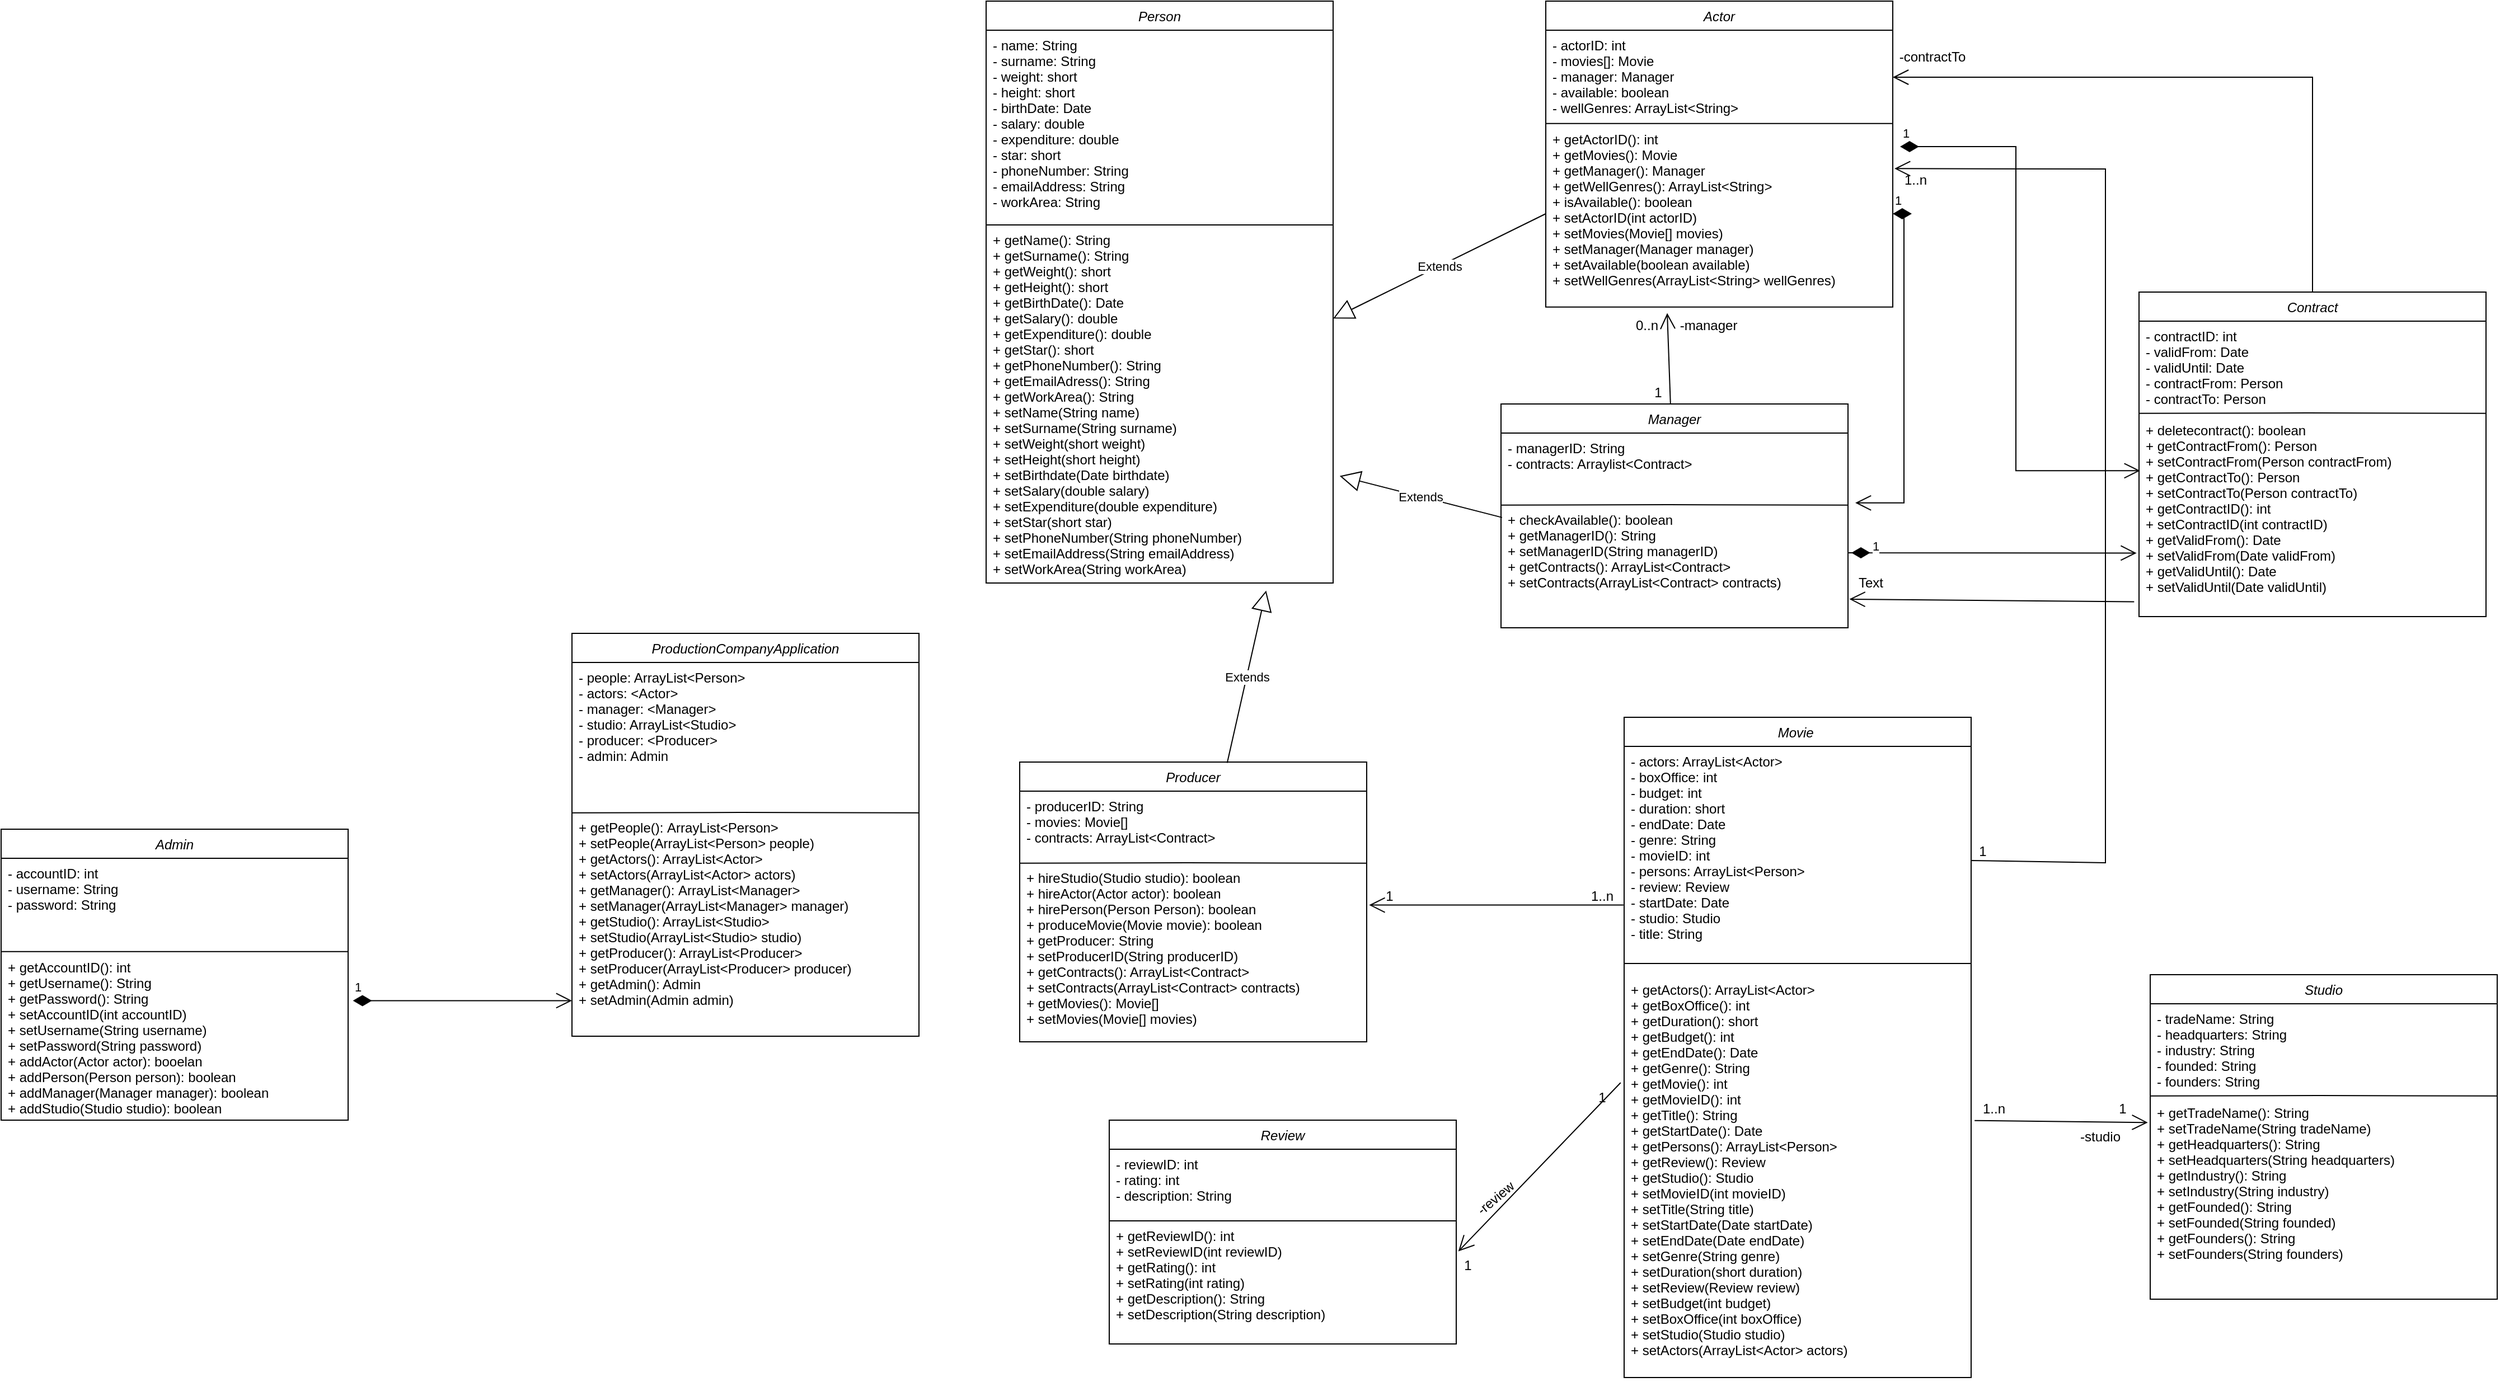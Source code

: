 <mxfile version="18.0.1" type="device"><diagram id="C5RBs43oDa-KdzZeNtuy" name="Page-1"><mxGraphModel dx="2310" dy="781" grid="1" gridSize="10" guides="1" tooltips="1" connect="1" arrows="1" fold="1" page="1" pageScale="1" pageWidth="827" pageHeight="1169" math="0" shadow="0"><root><mxCell id="WIyWlLk6GJQsqaUBKTNV-0"/><mxCell id="WIyWlLk6GJQsqaUBKTNV-1" parent="WIyWlLk6GJQsqaUBKTNV-0"/><mxCell id="zkfFHV4jXpPFQw0GAbJ--0" value="Movie " style="swimlane;fontStyle=2;align=center;verticalAlign=top;childLayout=stackLayout;horizontal=1;startSize=26;horizontalStack=0;resizeParent=1;resizeLast=0;collapsible=1;marginBottom=0;rounded=0;shadow=0;strokeWidth=1;" parent="WIyWlLk6GJQsqaUBKTNV-1" vertex="1"><mxGeometry x="820" y="660" width="310" height="590" as="geometry"><mxRectangle x="230" y="140" width="160" height="26" as="alternateBounds"/></mxGeometry></mxCell><mxCell id="zkfFHV4jXpPFQw0GAbJ--1" value="- actors: ArrayList&lt;Actor&gt;&#10;- boxOffice: int&#10;- budget: int&#10;- duration: short&#10;- endDate: Date&#10;- genre: String&#10;- movieID: int&#10;- persons: ArrayList&lt;Person&gt;&#10;- review: Review&#10;- startDate: Date&#10;- studio: Studio&#10;- title: String&#10;&#10;" style="text;align=left;verticalAlign=top;spacingLeft=4;spacingRight=4;overflow=hidden;rotatable=0;points=[[0,0.5],[1,0.5]];portConstraint=eastwest;" parent="zkfFHV4jXpPFQw0GAbJ--0" vertex="1"><mxGeometry y="26" width="310" height="204" as="geometry"/></mxCell><mxCell id="NQ-NGwMy4foKCAZ9MN_8-1" value="+ getActors(): ArrayList&lt;Actor&gt;&#10;+ getBoxOffice(): int&#10;+ getDuration(): short &#10;+ getBudget(): int&#10;+ getEndDate(): Date&#10;+ getGenre(): String&#10;+ getMovie(): int&#10;+ getMovieID(): int&#10;+ getTitle(): String&#10;+ getStartDate(): Date&#10;+ getPersons(): ArrayList&lt;Person&gt;&#10;+ getReview(): Review&#10;+ getStudio(): Studio&#10;+ setMovieID(int movieID)&#10;+ setTitle(String title)&#10;+ setStartDate(Date startDate)&#10;+ setEndDate(Date endDate)&#10;+ setGenre(String genre)&#10;+ setDuration(short duration)&#10;+ setReview(Review review)&#10;+ setBudget(int budget)&#10;+ setBoxOffice(int boxOffice)&#10;+ setStudio(Studio studio)&#10;+ setActors(ArrayList&lt;Actor&gt; actors)" style="text;align=left;verticalAlign=top;spacingLeft=4;spacingRight=4;overflow=hidden;rotatable=0;points=[[0,0.5],[1,0.5]];portConstraint=eastwest;" parent="zkfFHV4jXpPFQw0GAbJ--0" vertex="1"><mxGeometry y="230" width="310" height="360" as="geometry"/></mxCell><mxCell id="NQ-NGwMy4foKCAZ9MN_8-0" value="" style="endArrow=none;html=1;rounded=0;" parent="WIyWlLk6GJQsqaUBKTNV-1" edge="1"><mxGeometry width="50" height="50" relative="1" as="geometry"><mxPoint x="820" y="880" as="sourcePoint"/><mxPoint x="1130" y="880" as="targetPoint"/></mxGeometry></mxCell><mxCell id="VAPOHeNJ8WdIGUx0O_mu-4" value="Actor" style="swimlane;fontStyle=2;align=center;verticalAlign=top;childLayout=stackLayout;horizontal=1;startSize=26;horizontalStack=0;resizeParent=1;resizeLast=0;collapsible=1;marginBottom=0;rounded=0;shadow=0;strokeWidth=1;" vertex="1" parent="WIyWlLk6GJQsqaUBKTNV-1"><mxGeometry x="750" y="20" width="310" height="273.33" as="geometry"><mxRectangle x="230" y="140" width="160" height="26" as="alternateBounds"/></mxGeometry></mxCell><mxCell id="VAPOHeNJ8WdIGUx0O_mu-5" value="- actorID: int&#10;- movies[]: Movie&#10;- manager: Manager&#10;- available: boolean&#10;- wellGenres: ArrayList&lt;String&gt;&#10;&#10;" style="text;align=left;verticalAlign=top;spacingLeft=4;spacingRight=4;overflow=hidden;rotatable=0;points=[[0,0.5],[1,0.5]];portConstraint=eastwest;" vertex="1" parent="VAPOHeNJ8WdIGUx0O_mu-4"><mxGeometry y="26" width="310" height="84" as="geometry"/></mxCell><mxCell id="VAPOHeNJ8WdIGUx0O_mu-8" value="" style="endArrow=none;html=1;rounded=0;" edge="1" parent="VAPOHeNJ8WdIGUx0O_mu-4"><mxGeometry width="50" height="50" relative="1" as="geometry"><mxPoint y="109.38" as="sourcePoint"/><mxPoint x="310" y="109.38" as="targetPoint"/></mxGeometry></mxCell><mxCell id="VAPOHeNJ8WdIGUx0O_mu-6" value="+ getActorID(): int&#10;+ getMovies(): Movie&#10;+ getManager(): Manager&#10;+ getWellGenres(): ArrayList&lt;String&gt;&#10;+ isAvailable(): boolean&#10;+ setActorID(int actorID)&#10;+ setMovies(Movie[] movies)&#10;+ setManager(Manager manager) &#10;+ setAvailable(boolean available) &#10;+ setWellGenres(ArrayList&lt;String&gt; wellGenres) " style="text;align=left;verticalAlign=top;spacingLeft=4;spacingRight=4;overflow=hidden;rotatable=0;points=[[0,0.5],[1,0.5]];portConstraint=eastwest;" vertex="1" parent="VAPOHeNJ8WdIGUx0O_mu-4"><mxGeometry y="110" width="310" height="160" as="geometry"/></mxCell><mxCell id="VAPOHeNJ8WdIGUx0O_mu-9" value="Person" style="swimlane;fontStyle=2;align=center;verticalAlign=top;childLayout=stackLayout;horizontal=1;startSize=26;horizontalStack=0;resizeParent=1;resizeLast=0;collapsible=1;marginBottom=0;rounded=0;shadow=0;strokeWidth=1;" vertex="1" parent="WIyWlLk6GJQsqaUBKTNV-1"><mxGeometry x="250" y="20" width="310" height="520" as="geometry"><mxRectangle x="230" y="140" width="160" height="26" as="alternateBounds"/></mxGeometry></mxCell><mxCell id="VAPOHeNJ8WdIGUx0O_mu-10" value="- name: String&#10;- surname: String&#10;- weight: short&#10;- height: short&#10;- birthDate: Date&#10;- salary: double&#10;- expenditure: double&#10;- star: short&#10;- phoneNumber: String&#10;- emailAddress: String&#10;- workArea: String&#10;&#10;" style="text;align=left;verticalAlign=top;spacingLeft=4;spacingRight=4;overflow=hidden;rotatable=0;points=[[0,0.5],[1,0.5]];portConstraint=eastwest;" vertex="1" parent="VAPOHeNJ8WdIGUx0O_mu-9"><mxGeometry y="26" width="310" height="174" as="geometry"/></mxCell><mxCell id="VAPOHeNJ8WdIGUx0O_mu-12" value="" style="endArrow=none;html=1;rounded=0;" edge="1" parent="VAPOHeNJ8WdIGUx0O_mu-9"><mxGeometry width="50" height="50" relative="1" as="geometry"><mxPoint y="200" as="sourcePoint"/><mxPoint x="310" y="200" as="targetPoint"/><Array as="points"><mxPoint x="150" y="200"/></Array></mxGeometry></mxCell><mxCell id="VAPOHeNJ8WdIGUx0O_mu-11" value="+ getName(): String&#10;+ getSurname(): String&#10;+ getWeight(): short&#10;+ getHeight(): short&#10;+ getBirthDate(): Date&#10;+ getSalary(): double&#10;+ getExpenditure(): double&#10;+ getStar(): short&#10;+ getPhoneNumber(): String&#10;+ getEmailAdress(): String&#10;+ getWorkArea(): String&#10;+ setName(String name)&#10;+ setSurname(String surname)&#10;+ setWeight(short weight)&#10;+ setHeight(short height)&#10;+ setBirthdate(Date birthdate)&#10;+ setSalary(double salary)&#10;+ setExpenditure(double expenditure)&#10;+ setStar(short star)&#10;+ setPhoneNumber(String phoneNumber)&#10;+ setEmailAddress(String emailAddress)&#10;+ setWorkArea(String workArea)" style="text;align=left;verticalAlign=top;spacingLeft=4;spacingRight=4;overflow=hidden;rotatable=0;points=[[0,0.5],[1,0.5]];portConstraint=eastwest;" vertex="1" parent="VAPOHeNJ8WdIGUx0O_mu-9"><mxGeometry y="200" width="310" height="320" as="geometry"/></mxCell><mxCell id="VAPOHeNJ8WdIGUx0O_mu-14" value="Admin" style="swimlane;fontStyle=2;align=center;verticalAlign=top;childLayout=stackLayout;horizontal=1;startSize=26;horizontalStack=0;resizeParent=1;resizeLast=0;collapsible=1;marginBottom=0;rounded=0;shadow=0;strokeWidth=1;" vertex="1" parent="WIyWlLk6GJQsqaUBKTNV-1"><mxGeometry x="-630" y="760" width="310" height="260" as="geometry"><mxRectangle x="230" y="140" width="160" height="26" as="alternateBounds"/></mxGeometry></mxCell><mxCell id="VAPOHeNJ8WdIGUx0O_mu-15" value="- accountID: int&#10;- username: String&#10;- password: String&#10;" style="text;align=left;verticalAlign=top;spacingLeft=4;spacingRight=4;overflow=hidden;rotatable=0;points=[[0,0.5],[1,0.5]];portConstraint=eastwest;" vertex="1" parent="VAPOHeNJ8WdIGUx0O_mu-14"><mxGeometry y="26" width="310" height="84" as="geometry"/></mxCell><mxCell id="VAPOHeNJ8WdIGUx0O_mu-16" value="" style="endArrow=none;html=1;rounded=0;" edge="1" parent="VAPOHeNJ8WdIGUx0O_mu-14"><mxGeometry width="50" height="50" relative="1" as="geometry"><mxPoint y="109.38" as="sourcePoint"/><mxPoint x="310" y="109.38" as="targetPoint"/></mxGeometry></mxCell><mxCell id="VAPOHeNJ8WdIGUx0O_mu-17" value="+ getAccountID(): int&#10;+ getUsername(): String&#10;+ getPassword(): String&#10;+ setAccountID(int accountID)&#10;+ setUsername(String username)&#10;+ setPassword(String password)&#10;+ addActor(Actor actor): booelan&#10;+ addPerson(Person person): boolean&#10;+ addManager(Manager manager): boolean&#10;+ addStudio(Studio studio): boolean" style="text;align=left;verticalAlign=top;spacingLeft=4;spacingRight=4;overflow=hidden;rotatable=0;points=[[0,0.5],[1,0.5]];portConstraint=eastwest;" vertex="1" parent="VAPOHeNJ8WdIGUx0O_mu-14"><mxGeometry y="110" width="310" height="150" as="geometry"/></mxCell><mxCell id="VAPOHeNJ8WdIGUx0O_mu-19" value="ProductionCompanyApplication" style="swimlane;fontStyle=2;align=center;verticalAlign=top;childLayout=stackLayout;horizontal=1;startSize=26;horizontalStack=0;resizeParent=1;resizeLast=0;collapsible=1;marginBottom=0;rounded=0;shadow=0;strokeWidth=1;" vertex="1" parent="WIyWlLk6GJQsqaUBKTNV-1"><mxGeometry x="-120" y="585" width="310" height="360" as="geometry"><mxRectangle x="230" y="140" width="160" height="26" as="alternateBounds"/></mxGeometry></mxCell><mxCell id="VAPOHeNJ8WdIGUx0O_mu-20" value="- people: ArrayList&lt;Person&gt; &#10;&#9;- actors: &lt;Actor&gt;&#10;&#9;- manager: &lt;Manager&gt;&#10;&#9;- studio: ArrayList&lt;Studio&gt;&#10;&#9;- producer: &lt;Producer&gt;&#10;- admin: Admin" style="text;align=left;verticalAlign=top;spacingLeft=4;spacingRight=4;overflow=hidden;rotatable=0;points=[[0,0.5],[1,0.5]];portConstraint=eastwest;" vertex="1" parent="VAPOHeNJ8WdIGUx0O_mu-19"><mxGeometry y="26" width="310" height="134" as="geometry"/></mxCell><mxCell id="VAPOHeNJ8WdIGUx0O_mu-21" value="" style="endArrow=none;html=1;rounded=0;" edge="1" parent="VAPOHeNJ8WdIGUx0O_mu-19"><mxGeometry width="50" height="50" relative="1" as="geometry"><mxPoint y="160.38" as="sourcePoint"/><mxPoint x="310" y="160.38" as="targetPoint"/><Array as="points"><mxPoint x="150" y="160"/></Array></mxGeometry></mxCell><mxCell id="VAPOHeNJ8WdIGUx0O_mu-22" value="+ getPeople(): ArrayList&lt;Person&gt;  &#10;+ setPeople(ArrayList&lt;Person&gt; people) &#10;&#9;+ getActors(): ArrayList&lt;Actor&gt;  &#10;&#9;+ setActors(ArrayList&lt;Actor&gt; actors) &#10;&#9;+ getManager(): ArrayList&lt;Manager&gt;  &#10;&#9;+ setManager(ArrayList&lt;Manager&gt; manager) &#10;&#9;+ getStudio(): ArrayList&lt;Studio&gt;  &#10;+ setStudio(ArrayList&lt;Studio&gt; studio) &#10;&#9;+ getProducer(): ArrayList&lt;Producer&gt; &#10;&#9;+ setProducer(ArrayList&lt;Producer&gt; producer) &#10;&#9;+ getAdmin(): Admin  &#10;&#9;+ setAdmin(Admin admin) " style="text;align=left;verticalAlign=top;spacingLeft=4;spacingRight=4;overflow=hidden;rotatable=0;points=[[0,0.5],[1,0.5]];portConstraint=eastwest;" vertex="1" parent="VAPOHeNJ8WdIGUx0O_mu-19"><mxGeometry y="160" width="310" height="200" as="geometry"/></mxCell><mxCell id="VAPOHeNJ8WdIGUx0O_mu-23" value="Producer" style="swimlane;fontStyle=2;align=center;verticalAlign=top;childLayout=stackLayout;horizontal=1;startSize=26;horizontalStack=0;resizeParent=1;resizeLast=0;collapsible=1;marginBottom=0;rounded=0;shadow=0;strokeWidth=1;" vertex="1" parent="WIyWlLk6GJQsqaUBKTNV-1"><mxGeometry x="280" y="700" width="310" height="250" as="geometry"><mxRectangle x="230" y="140" width="160" height="26" as="alternateBounds"/></mxGeometry></mxCell><mxCell id="VAPOHeNJ8WdIGUx0O_mu-25" value="" style="endArrow=none;html=1;rounded=0;" edge="1" parent="VAPOHeNJ8WdIGUx0O_mu-23"><mxGeometry width="50" height="50" relative="1" as="geometry"><mxPoint y="90.38" as="sourcePoint"/><mxPoint x="310" y="90.38" as="targetPoint"/><Array as="points"><mxPoint x="150" y="90"/></Array></mxGeometry></mxCell><mxCell id="VAPOHeNJ8WdIGUx0O_mu-24" value="- producerID: String &#10;&#9;- movies: Movie[] &#10;&#9;- contracts: ArrayList&lt;Contract&gt;&#10;" style="text;align=left;verticalAlign=top;spacingLeft=4;spacingRight=4;overflow=hidden;rotatable=0;points=[[0,0.5],[1,0.5]];portConstraint=eastwest;" vertex="1" parent="VAPOHeNJ8WdIGUx0O_mu-23"><mxGeometry y="26" width="310" height="64" as="geometry"/></mxCell><mxCell id="VAPOHeNJ8WdIGUx0O_mu-26" value="+ hireStudio(Studio studio): boolean&#10;+ hireActor(Actor actor): boolean&#10;+ hirePerson(Person Person): boolean&#10;+ produceMovie(Movie movie): boolean&#10;+ getProducer: String &#10;&#9;+ setProducerID(String producerID) &#10;&#9;+ getContracts(): ArrayList&lt;Contract&gt; &#10;&#9;+ setContracts(ArrayList&lt;Contract&gt; contracts)&#10;&#9;+ getMovies(): Movie[] &#10;&#9;+ setMovies(Movie[] movies)&#10;" style="text;align=left;verticalAlign=top;spacingLeft=4;spacingRight=4;overflow=hidden;rotatable=0;points=[[0,0.5],[1,0.5]];portConstraint=eastwest;" vertex="1" parent="VAPOHeNJ8WdIGUx0O_mu-23"><mxGeometry y="90" width="310" height="160" as="geometry"/></mxCell><mxCell id="VAPOHeNJ8WdIGUx0O_mu-28" value="Manager" style="swimlane;fontStyle=2;align=center;verticalAlign=top;childLayout=stackLayout;horizontal=1;startSize=26;horizontalStack=0;resizeParent=1;resizeLast=0;collapsible=1;marginBottom=0;rounded=0;shadow=0;strokeWidth=1;" vertex="1" parent="WIyWlLk6GJQsqaUBKTNV-1"><mxGeometry x="710" y="380" width="310" height="200" as="geometry"><mxRectangle x="230" y="140" width="160" height="26" as="alternateBounds"/></mxGeometry></mxCell><mxCell id="VAPOHeNJ8WdIGUx0O_mu-29" value="" style="endArrow=none;html=1;rounded=0;" edge="1" parent="VAPOHeNJ8WdIGUx0O_mu-28"><mxGeometry width="50" height="50" relative="1" as="geometry"><mxPoint y="90.38" as="sourcePoint"/><mxPoint x="310" y="90.38" as="targetPoint"/><Array as="points"><mxPoint x="150" y="90"/></Array></mxGeometry></mxCell><mxCell id="VAPOHeNJ8WdIGUx0O_mu-30" value="- managerID: String&#10;- contracts: Arraylist&lt;Contract&gt;&#10;" style="text;align=left;verticalAlign=top;spacingLeft=4;spacingRight=4;overflow=hidden;rotatable=0;points=[[0,0.5],[1,0.5]];portConstraint=eastwest;" vertex="1" parent="VAPOHeNJ8WdIGUx0O_mu-28"><mxGeometry y="26" width="310" height="64" as="geometry"/></mxCell><mxCell id="VAPOHeNJ8WdIGUx0O_mu-31" value="+ checkAvailable(): boolean&#10;&#9;+ getManagerID(): String&#10;&#9;+ setManagerID(String managerID)&#10;&#9;+ getContracts(): ArrayList&lt;Contract&gt;&#10;+ setContracts(ArrayList&lt;Contract&gt; contracts)" style="text;align=left;verticalAlign=top;spacingLeft=4;spacingRight=4;overflow=hidden;rotatable=0;points=[[0,0.5],[1,0.5]];portConstraint=eastwest;" vertex="1" parent="VAPOHeNJ8WdIGUx0O_mu-28"><mxGeometry y="90" width="310" height="90" as="geometry"/></mxCell><mxCell id="VAPOHeNJ8WdIGUx0O_mu-38" value="Contract" style="swimlane;fontStyle=2;align=center;verticalAlign=top;childLayout=stackLayout;horizontal=1;startSize=26;horizontalStack=0;resizeParent=1;resizeLast=0;collapsible=1;marginBottom=0;rounded=0;shadow=0;strokeWidth=1;" vertex="1" parent="WIyWlLk6GJQsqaUBKTNV-1"><mxGeometry x="1280" y="280" width="310" height="290" as="geometry"><mxRectangle x="230" y="140" width="160" height="26" as="alternateBounds"/></mxGeometry></mxCell><mxCell id="VAPOHeNJ8WdIGUx0O_mu-39" value="- contractID: int&#10;- validFrom: Date&#10;- validUntil: Date&#10;- contractFrom: Person&#10;- contractTo: Person" style="text;align=left;verticalAlign=top;spacingLeft=4;spacingRight=4;overflow=hidden;rotatable=0;points=[[0,0.5],[1,0.5]];portConstraint=eastwest;" vertex="1" parent="VAPOHeNJ8WdIGUx0O_mu-38"><mxGeometry y="26" width="310" height="84" as="geometry"/></mxCell><mxCell id="VAPOHeNJ8WdIGUx0O_mu-40" value="" style="endArrow=none;html=1;rounded=0;" edge="1" parent="VAPOHeNJ8WdIGUx0O_mu-38"><mxGeometry width="50" height="50" relative="1" as="geometry"><mxPoint y="108.38" as="sourcePoint"/><mxPoint x="310" y="108.38" as="targetPoint"/><Array as="points"><mxPoint x="150" y="108"/></Array></mxGeometry></mxCell><mxCell id="VAPOHeNJ8WdIGUx0O_mu-41" value="+ deletecontract(): boolean&#10;+ getContractFrom(): Person&#10;+ setContractFrom(Person contractFrom)&#10;+ getContractTo(): Person&#10;+ setContractTo(Person contractTo)&#10;+ getContractID(): int&#10;+ setContractID(int contractID)&#10;+ getValidFrom(): Date&#10;+ setValidFrom(Date validFrom)&#10;+ getValidUntil(): Date&#10;+ setValidUntil(Date validUntil)&#10;" style="text;align=left;verticalAlign=top;spacingLeft=4;spacingRight=4;overflow=hidden;rotatable=0;points=[[0,0.5],[1,0.5]];portConstraint=eastwest;" vertex="1" parent="VAPOHeNJ8WdIGUx0O_mu-38"><mxGeometry y="110" width="310" height="170" as="geometry"/></mxCell><mxCell id="VAPOHeNJ8WdIGUx0O_mu-43" value="Review" style="swimlane;fontStyle=2;align=center;verticalAlign=top;childLayout=stackLayout;horizontal=1;startSize=26;horizontalStack=0;resizeParent=1;resizeLast=0;collapsible=1;marginBottom=0;rounded=0;shadow=0;strokeWidth=1;" vertex="1" parent="WIyWlLk6GJQsqaUBKTNV-1"><mxGeometry x="360" y="1020" width="310" height="200" as="geometry"><mxRectangle x="230" y="140" width="160" height="26" as="alternateBounds"/></mxGeometry></mxCell><mxCell id="VAPOHeNJ8WdIGUx0O_mu-44" value="- reviewID: int&#10;- rating: int&#10;- description: String" style="text;align=left;verticalAlign=top;spacingLeft=4;spacingRight=4;overflow=hidden;rotatable=0;points=[[0,0.5],[1,0.5]];portConstraint=eastwest;" vertex="1" parent="VAPOHeNJ8WdIGUx0O_mu-43"><mxGeometry y="26" width="310" height="64" as="geometry"/></mxCell><mxCell id="VAPOHeNJ8WdIGUx0O_mu-45" value="" style="endArrow=none;html=1;rounded=0;" edge="1" parent="VAPOHeNJ8WdIGUx0O_mu-43"><mxGeometry width="50" height="50" relative="1" as="geometry"><mxPoint y="90" as="sourcePoint"/><mxPoint x="310" y="90" as="targetPoint"/></mxGeometry></mxCell><mxCell id="VAPOHeNJ8WdIGUx0O_mu-46" value="+ getReviewID(): int&#10;+ setReviewID(int reviewID)&#10;+ getRating(): int&#10;+ setRating(int rating) &#10;+ getDescription(): String&#10;+ setDescription(String description) " style="text;align=left;verticalAlign=top;spacingLeft=4;spacingRight=4;overflow=hidden;rotatable=0;points=[[0,0.5],[1,0.5]];portConstraint=eastwest;" vertex="1" parent="VAPOHeNJ8WdIGUx0O_mu-43"><mxGeometry y="90" width="310" height="110" as="geometry"/></mxCell><mxCell id="VAPOHeNJ8WdIGUx0O_mu-47" value="Studio" style="swimlane;fontStyle=2;align=center;verticalAlign=top;childLayout=stackLayout;horizontal=1;startSize=26;horizontalStack=0;resizeParent=1;resizeLast=0;collapsible=1;marginBottom=0;rounded=0;shadow=0;strokeWidth=1;" vertex="1" parent="WIyWlLk6GJQsqaUBKTNV-1"><mxGeometry x="1290" y="890" width="310" height="290" as="geometry"><mxRectangle x="230" y="140" width="160" height="26" as="alternateBounds"/></mxGeometry></mxCell><mxCell id="VAPOHeNJ8WdIGUx0O_mu-49" value="" style="endArrow=none;html=1;rounded=0;" edge="1" parent="VAPOHeNJ8WdIGUx0O_mu-47"><mxGeometry width="50" height="50" relative="1" as="geometry"><mxPoint y="108.38" as="sourcePoint"/><mxPoint x="310" y="108.38" as="targetPoint"/><Array as="points"><mxPoint x="150" y="108"/></Array></mxGeometry></mxCell><mxCell id="VAPOHeNJ8WdIGUx0O_mu-48" value="- tradeName: String&#10;- headquarters: String&#10;- industry: String&#10;- founded: String&#10;- founders: String" style="text;align=left;verticalAlign=top;spacingLeft=4;spacingRight=4;overflow=hidden;rotatable=0;points=[[0,0.5],[1,0.5]];portConstraint=eastwest;" vertex="1" parent="VAPOHeNJ8WdIGUx0O_mu-47"><mxGeometry y="26" width="310" height="84" as="geometry"/></mxCell><mxCell id="VAPOHeNJ8WdIGUx0O_mu-50" value="+ getTradeName(): String&#10;+ setTradeName(String tradeName)&#10;+ getHeadquarters(): String&#10;+ setHeadquarters(String headquarters)&#10;+ getIndustry(): String&#10;+ setIndustry(String industry) &#10;+ getFounded(): String&#10;+ setFounded(String founded)&#10;+ getFounders(): String&#10;+ setFounders(String founders)" style="text;align=left;verticalAlign=top;spacingLeft=4;spacingRight=4;overflow=hidden;rotatable=0;points=[[0,0.5],[1,0.5]];portConstraint=eastwest;" vertex="1" parent="VAPOHeNJ8WdIGUx0O_mu-47"><mxGeometry y="110" width="310" height="170" as="geometry"/></mxCell><mxCell id="VAPOHeNJ8WdIGUx0O_mu-55" value="Extends" style="endArrow=block;endSize=16;endFill=0;html=1;rounded=0;exitX=0;exitY=0.5;exitDx=0;exitDy=0;" edge="1" parent="WIyWlLk6GJQsqaUBKTNV-1" source="VAPOHeNJ8WdIGUx0O_mu-6" target="VAPOHeNJ8WdIGUx0O_mu-11"><mxGeometry width="160" relative="1" as="geometry"><mxPoint x="80" y="480" as="sourcePoint"/><mxPoint x="240" y="480" as="targetPoint"/></mxGeometry></mxCell><mxCell id="VAPOHeNJ8WdIGUx0O_mu-57" value="Extends" style="endArrow=block;endSize=16;endFill=0;html=1;rounded=0;exitX=0.598;exitY=0.003;exitDx=0;exitDy=0;exitPerimeter=0;entryX=0.807;entryY=1.021;entryDx=0;entryDy=0;entryPerimeter=0;" edge="1" parent="WIyWlLk6GJQsqaUBKTNV-1" source="VAPOHeNJ8WdIGUx0O_mu-23" target="VAPOHeNJ8WdIGUx0O_mu-11"><mxGeometry width="160" relative="1" as="geometry"><mxPoint x="580" y="480" as="sourcePoint"/><mxPoint x="740" y="480" as="targetPoint"/></mxGeometry></mxCell><mxCell id="VAPOHeNJ8WdIGUx0O_mu-58" value="Extends" style="endArrow=block;endSize=16;endFill=0;html=1;rounded=0;exitX=0.003;exitY=0.127;exitDx=0;exitDy=0;exitPerimeter=0;entryX=1.019;entryY=0.701;entryDx=0;entryDy=0;entryPerimeter=0;" edge="1" parent="WIyWlLk6GJQsqaUBKTNV-1" source="VAPOHeNJ8WdIGUx0O_mu-31" target="VAPOHeNJ8WdIGUx0O_mu-11"><mxGeometry width="160" relative="1" as="geometry"><mxPoint x="830" y="180" as="sourcePoint"/><mxPoint x="990" y="180" as="targetPoint"/></mxGeometry></mxCell><mxCell id="VAPOHeNJ8WdIGUx0O_mu-59" value="" style="endArrow=open;endFill=1;endSize=12;html=1;rounded=0;exitX=-0.01;exitY=0.268;exitDx=0;exitDy=0;exitPerimeter=0;entryX=1.006;entryY=0.248;entryDx=0;entryDy=0;entryPerimeter=0;" edge="1" parent="WIyWlLk6GJQsqaUBKTNV-1" source="NQ-NGwMy4foKCAZ9MN_8-1" target="VAPOHeNJ8WdIGUx0O_mu-46"><mxGeometry width="160" relative="1" as="geometry"><mxPoint x="470" y="1290" as="sourcePoint"/><mxPoint x="630" y="1290" as="targetPoint"/></mxGeometry></mxCell><mxCell id="VAPOHeNJ8WdIGUx0O_mu-60" value="-review" style="text;html=1;align=center;verticalAlign=middle;resizable=0;points=[];autosize=1;strokeColor=none;fillColor=none;rotation=-40;" vertex="1" parent="WIyWlLk6GJQsqaUBKTNV-1"><mxGeometry x="680" y="1080" width="50" height="20" as="geometry"/></mxCell><mxCell id="VAPOHeNJ8WdIGUx0O_mu-61" value="" style="endArrow=open;endFill=1;endSize=12;html=1;rounded=0;exitX=1.01;exitY=0.362;exitDx=0;exitDy=0;exitPerimeter=0;entryX=-0.007;entryY=0.13;entryDx=0;entryDy=0;entryPerimeter=0;" edge="1" parent="WIyWlLk6GJQsqaUBKTNV-1" source="NQ-NGwMy4foKCAZ9MN_8-1" target="VAPOHeNJ8WdIGUx0O_mu-50"><mxGeometry width="160" relative="1" as="geometry"><mxPoint x="1060" y="1060" as="sourcePoint"/><mxPoint x="1220" y="1060" as="targetPoint"/></mxGeometry></mxCell><mxCell id="VAPOHeNJ8WdIGUx0O_mu-62" value="-studio" style="text;html=1;align=center;verticalAlign=middle;resizable=0;points=[];autosize=1;strokeColor=none;fillColor=none;" vertex="1" parent="WIyWlLk6GJQsqaUBKTNV-1"><mxGeometry x="1220" y="1025" width="50" height="20" as="geometry"/></mxCell><mxCell id="VAPOHeNJ8WdIGUx0O_mu-66" value="1..n" style="text;html=1;align=center;verticalAlign=middle;resizable=0;points=[];autosize=1;strokeColor=none;fillColor=none;" vertex="1" parent="WIyWlLk6GJQsqaUBKTNV-1"><mxGeometry x="1130" y="1000" width="40" height="20" as="geometry"/></mxCell><mxCell id="VAPOHeNJ8WdIGUx0O_mu-67" value="1" style="text;html=1;align=center;verticalAlign=middle;resizable=0;points=[];autosize=1;strokeColor=none;fillColor=none;" vertex="1" parent="WIyWlLk6GJQsqaUBKTNV-1"><mxGeometry x="1255" y="1000" width="20" height="20" as="geometry"/></mxCell><mxCell id="VAPOHeNJ8WdIGUx0O_mu-68" value="1" style="text;html=1;align=center;verticalAlign=middle;resizable=0;points=[];autosize=1;strokeColor=none;fillColor=none;" vertex="1" parent="WIyWlLk6GJQsqaUBKTNV-1"><mxGeometry x="790" y="990" width="20" height="20" as="geometry"/></mxCell><mxCell id="VAPOHeNJ8WdIGUx0O_mu-69" value="1" style="text;html=1;align=center;verticalAlign=middle;resizable=0;points=[];autosize=1;strokeColor=none;fillColor=none;" vertex="1" parent="WIyWlLk6GJQsqaUBKTNV-1"><mxGeometry x="670" y="1140" width="20" height="20" as="geometry"/></mxCell><mxCell id="VAPOHeNJ8WdIGUx0O_mu-70" value="1" style="endArrow=open;html=1;endSize=12;startArrow=diamondThin;startSize=14;startFill=1;edgeStyle=orthogonalEdgeStyle;align=left;verticalAlign=bottom;rounded=0;exitX=1;exitY=0.5;exitDx=0;exitDy=0;entryX=1.021;entryY=-0.018;entryDx=0;entryDy=0;entryPerimeter=0;" edge="1" parent="WIyWlLk6GJQsqaUBKTNV-1" source="VAPOHeNJ8WdIGUx0O_mu-6" target="VAPOHeNJ8WdIGUx0O_mu-31"><mxGeometry x="-1" y="3" relative="1" as="geometry"><mxPoint x="510" y="470" as="sourcePoint"/><mxPoint x="670" y="470" as="targetPoint"/></mxGeometry></mxCell><mxCell id="VAPOHeNJ8WdIGUx0O_mu-72" value="1" style="endArrow=open;html=1;endSize=12;startArrow=diamondThin;startSize=14;startFill=1;edgeStyle=orthogonalEdgeStyle;align=left;verticalAlign=bottom;rounded=0;entryX=-0.007;entryY=0.725;entryDx=0;entryDy=0;entryPerimeter=0;" edge="1" parent="WIyWlLk6GJQsqaUBKTNV-1" target="VAPOHeNJ8WdIGUx0O_mu-41"><mxGeometry x="-1" y="3" relative="1" as="geometry"><mxPoint x="1040" y="513" as="sourcePoint"/><mxPoint x="1500" y="370" as="targetPoint"/><Array as="points"><mxPoint x="1020" y="513"/></Array></mxGeometry></mxCell><mxCell id="VAPOHeNJ8WdIGUx0O_mu-73" value="1" style="endArrow=open;html=1;endSize=12;startArrow=diamondThin;startSize=14;startFill=1;edgeStyle=orthogonalEdgeStyle;align=left;verticalAlign=bottom;rounded=0;exitX=1.021;exitY=0.125;exitDx=0;exitDy=0;exitPerimeter=0;entryX=0.003;entryY=0.292;entryDx=0;entryDy=0;entryPerimeter=0;" edge="1" parent="WIyWlLk6GJQsqaUBKTNV-1" source="VAPOHeNJ8WdIGUx0O_mu-6" target="VAPOHeNJ8WdIGUx0O_mu-41"><mxGeometry x="-1" y="3" relative="1" as="geometry"><mxPoint x="1340" y="370" as="sourcePoint"/><mxPoint x="1500" y="370" as="targetPoint"/></mxGeometry></mxCell><mxCell id="VAPOHeNJ8WdIGUx0O_mu-74" value="1" style="endArrow=open;html=1;endSize=12;startArrow=diamondThin;startSize=14;startFill=1;edgeStyle=orthogonalEdgeStyle;align=left;verticalAlign=bottom;rounded=0;exitX=1.014;exitY=0.288;exitDx=0;exitDy=0;exitPerimeter=0;" edge="1" parent="WIyWlLk6GJQsqaUBKTNV-1" source="VAPOHeNJ8WdIGUx0O_mu-17" target="VAPOHeNJ8WdIGUx0O_mu-22"><mxGeometry x="-1" y="3" relative="1" as="geometry"><mxPoint x="210" y="830" as="sourcePoint"/><mxPoint x="370" y="830" as="targetPoint"/><Array as="points"><mxPoint x="-160" y="913"/><mxPoint x="-160" y="913"/></Array></mxGeometry></mxCell><mxCell id="VAPOHeNJ8WdIGUx0O_mu-77" value="" style="endArrow=open;endFill=1;endSize=12;html=1;rounded=0;entryX=0.35;entryY=1.055;entryDx=0;entryDy=0;entryPerimeter=0;" edge="1" parent="WIyWlLk6GJQsqaUBKTNV-1" source="VAPOHeNJ8WdIGUx0O_mu-28" target="VAPOHeNJ8WdIGUx0O_mu-6"><mxGeometry width="160" relative="1" as="geometry"><mxPoint x="660" y="490" as="sourcePoint"/><mxPoint x="820" y="490" as="targetPoint"/></mxGeometry></mxCell><mxCell id="VAPOHeNJ8WdIGUx0O_mu-78" value="-manager" style="text;html=1;align=center;verticalAlign=middle;resizable=0;points=[];autosize=1;strokeColor=none;fillColor=none;" vertex="1" parent="WIyWlLk6GJQsqaUBKTNV-1"><mxGeometry x="860" y="300" width="70" height="20" as="geometry"/></mxCell><mxCell id="VAPOHeNJ8WdIGUx0O_mu-79" value="" style="endArrow=open;endFill=1;endSize=12;html=1;rounded=0;exitX=0.5;exitY=0;exitDx=0;exitDy=0;entryX=1;entryY=0.5;entryDx=0;entryDy=0;" edge="1" parent="WIyWlLk6GJQsqaUBKTNV-1" source="VAPOHeNJ8WdIGUx0O_mu-38" target="VAPOHeNJ8WdIGUx0O_mu-5"><mxGeometry width="160" relative="1" as="geometry"><mxPoint x="520" y="330" as="sourcePoint"/><mxPoint x="680" y="330" as="targetPoint"/><Array as="points"><mxPoint x="1435" y="88"/></Array></mxGeometry></mxCell><mxCell id="VAPOHeNJ8WdIGUx0O_mu-80" value="-contractTo" style="text;html=1;align=center;verticalAlign=middle;resizable=0;points=[];autosize=1;strokeColor=none;fillColor=none;" vertex="1" parent="WIyWlLk6GJQsqaUBKTNV-1"><mxGeometry x="1060" y="60" width="70" height="20" as="geometry"/></mxCell><mxCell id="VAPOHeNJ8WdIGUx0O_mu-81" value="" style="endArrow=open;endFill=1;endSize=12;html=1;rounded=0;entryX=1.004;entryY=0.938;entryDx=0;entryDy=0;entryPerimeter=0;exitX=-0.014;exitY=0.981;exitDx=0;exitDy=0;exitPerimeter=0;" edge="1" parent="WIyWlLk6GJQsqaUBKTNV-1" source="VAPOHeNJ8WdIGUx0O_mu-41" target="VAPOHeNJ8WdIGUx0O_mu-31"><mxGeometry width="160" relative="1" as="geometry"><mxPoint x="1040" y="330" as="sourcePoint"/><mxPoint x="1200" y="340" as="targetPoint"/></mxGeometry></mxCell><mxCell id="VAPOHeNJ8WdIGUx0O_mu-82" value="Text" style="text;html=1;align=center;verticalAlign=middle;resizable=0;points=[];autosize=1;strokeColor=none;fillColor=none;" vertex="1" parent="WIyWlLk6GJQsqaUBKTNV-1"><mxGeometry x="1020" y="530" width="40" height="20" as="geometry"/></mxCell><mxCell id="VAPOHeNJ8WdIGUx0O_mu-85" value="0..n" style="text;html=1;align=center;verticalAlign=middle;resizable=0;points=[];autosize=1;strokeColor=none;fillColor=none;" vertex="1" parent="WIyWlLk6GJQsqaUBKTNV-1"><mxGeometry x="820" y="300" width="40" height="20" as="geometry"/></mxCell><mxCell id="VAPOHeNJ8WdIGUx0O_mu-86" value="1" style="text;html=1;align=center;verticalAlign=middle;resizable=0;points=[];autosize=1;strokeColor=none;fillColor=none;" vertex="1" parent="WIyWlLk6GJQsqaUBKTNV-1"><mxGeometry x="840" y="360" width="20" height="20" as="geometry"/></mxCell><mxCell id="VAPOHeNJ8WdIGUx0O_mu-90" value="" style="endArrow=open;endFill=1;endSize=12;html=1;rounded=0;exitX=-0.002;exitY=0.695;exitDx=0;exitDy=0;exitPerimeter=0;entryX=1.007;entryY=0.236;entryDx=0;entryDy=0;entryPerimeter=0;" edge="1" parent="WIyWlLk6GJQsqaUBKTNV-1" source="zkfFHV4jXpPFQw0GAbJ--1" target="VAPOHeNJ8WdIGUx0O_mu-26"><mxGeometry width="160" relative="1" as="geometry"><mxPoint x="590" y="810" as="sourcePoint"/><mxPoint x="750" y="810" as="targetPoint"/></mxGeometry></mxCell><mxCell id="VAPOHeNJ8WdIGUx0O_mu-91" value="1..n" style="text;html=1;align=center;verticalAlign=middle;resizable=0;points=[];autosize=1;strokeColor=none;fillColor=none;" vertex="1" parent="WIyWlLk6GJQsqaUBKTNV-1"><mxGeometry x="780" y="810" width="40" height="20" as="geometry"/></mxCell><mxCell id="VAPOHeNJ8WdIGUx0O_mu-92" value="1" style="text;html=1;align=center;verticalAlign=middle;resizable=0;points=[];autosize=1;strokeColor=none;fillColor=none;" vertex="1" parent="WIyWlLk6GJQsqaUBKTNV-1"><mxGeometry x="600" y="810" width="20" height="20" as="geometry"/></mxCell><mxCell id="VAPOHeNJ8WdIGUx0O_mu-93" value="" style="endArrow=open;endFill=1;endSize=12;html=1;rounded=0;exitX=1;exitY=0.5;exitDx=0;exitDy=0;entryX=1.005;entryY=0.248;entryDx=0;entryDy=0;entryPerimeter=0;" edge="1" parent="WIyWlLk6GJQsqaUBKTNV-1" source="zkfFHV4jXpPFQw0GAbJ--1" target="VAPOHeNJ8WdIGUx0O_mu-6"><mxGeometry width="160" relative="1" as="geometry"><mxPoint x="1050" y="350" as="sourcePoint"/><mxPoint x="1210" y="350" as="targetPoint"/><Array as="points"><mxPoint x="1250" y="790"/><mxPoint x="1250" y="170"/></Array></mxGeometry></mxCell><mxCell id="VAPOHeNJ8WdIGUx0O_mu-94" value="1" style="text;html=1;align=center;verticalAlign=middle;resizable=0;points=[];autosize=1;strokeColor=none;fillColor=none;" vertex="1" parent="WIyWlLk6GJQsqaUBKTNV-1"><mxGeometry x="1130" y="770" width="20" height="20" as="geometry"/></mxCell><mxCell id="VAPOHeNJ8WdIGUx0O_mu-95" value="1..n" style="text;html=1;align=center;verticalAlign=middle;resizable=0;points=[];autosize=1;strokeColor=none;fillColor=none;" vertex="1" parent="WIyWlLk6GJQsqaUBKTNV-1"><mxGeometry x="1060" y="170" width="40" height="20" as="geometry"/></mxCell></root></mxGraphModel></diagram></mxfile>